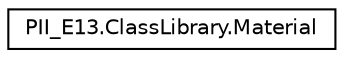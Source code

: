 digraph "Graphical Class Hierarchy"
{
 // INTERACTIVE_SVG=YES
 // LATEX_PDF_SIZE
  edge [fontname="Helvetica",fontsize="10",labelfontname="Helvetica",labelfontsize="10"];
  node [fontname="Helvetica",fontsize="10",shape=record];
  rankdir="LR";
  Node0 [label="PII_E13.ClassLibrary.Material",height=0.2,width=0.4,color="black", fillcolor="white", style="filled",URL="$classPII_E13.ClassLibrary_1_1Material.html",tooltip="Principios y patrones aplicados: Principio ISP: no hay objetos forzados a depender de otros objetos q..."];
}

